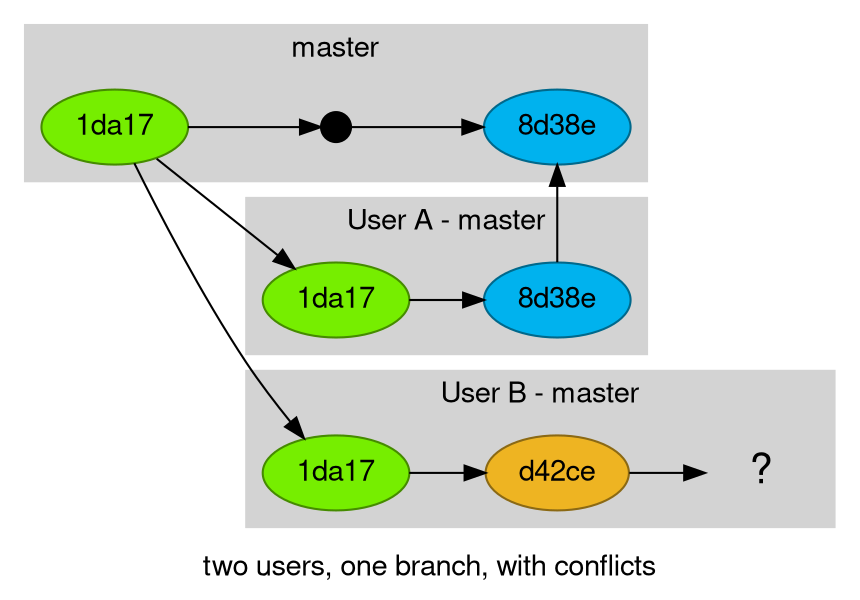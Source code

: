 digraph git {
	rankdir=LR
	graph [fontname="helvetica, sans"];
	node [fontname="helvetica, sans"];
	edge [fontname="helvetica, sans"];
	label="two users, one branch, with conflicts"
	node [style=filled]

	subgraph cluster_master {
		label = "master"
		style=filled
		color=lightgrey

		m0 -> m1 -> m2
		m0 [label="1da17", color=chartreuse4, fillcolor=chartreuse2]
		m1 [shape=point, height=.2, width=.2]
		m2 [label="8d38e", color=deepskyblue4, fillcolor=deepskyblue2]
	}
	subgraph cluster_0 {
		label="User A - master"
		style=filled
		color=lightgrey

		a0 [label="1da17", color=chartreuse4, fillcolor=chartreuse2]
		a1 [label="8d38e", color=deepskyblue4, fillcolor=deepskyblue2]
		m0 -> a0 -> a1 -> m2

	}
	subgraph cluster_1 {
		label="User B - master"
		style=filled
		color=lightgrey
		b0 [label="1da17", color=chartreuse4, fillcolor=chartreuse2]
		b1 [label="d42ce", color=goldenrod4, fillcolor=goldenrod2]
		b2 [label="?", shape=none, fontsize=20]

		m0 -> b0 -> b1 -> b2
	}
}
